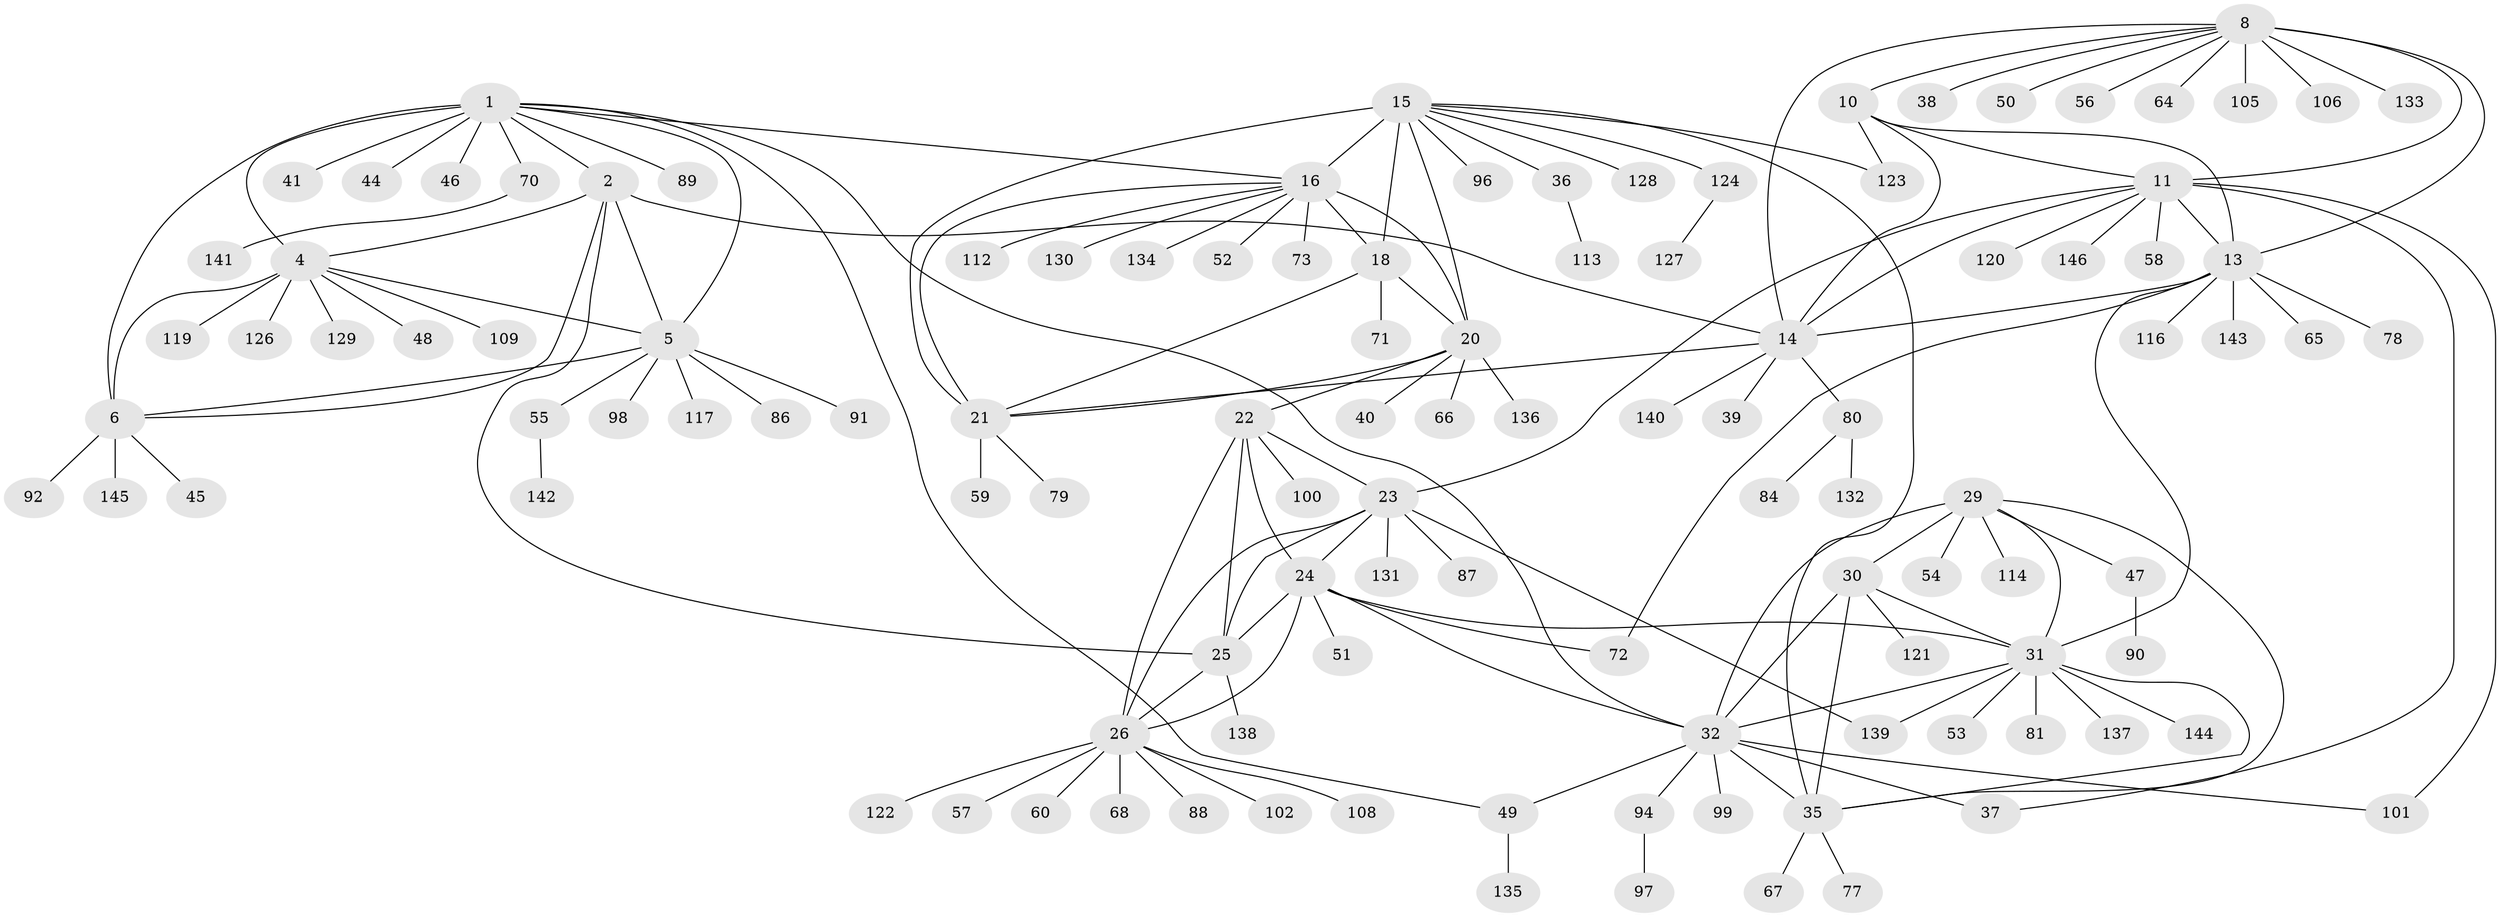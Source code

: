 // original degree distribution, {10: 0.0410958904109589, 9: 0.0547945205479452, 8: 0.03424657534246575, 11: 0.0273972602739726, 7: 0.03424657534246575, 13: 0.0136986301369863, 12: 0.00684931506849315, 14: 0.0136986301369863, 6: 0.0136986301369863, 2: 0.136986301369863, 1: 0.6027397260273972, 3: 0.02054794520547945}
// Generated by graph-tools (version 1.1) at 2025/11/02/27/25 16:11:29]
// undirected, 114 vertices, 156 edges
graph export_dot {
graph [start="1"]
  node [color=gray90,style=filled];
  1 [super="+3"];
  2 [super="+85"];
  4 [super="+7"];
  5 [super="+75"];
  6 [super="+63"];
  8 [super="+9"];
  10 [super="+43"];
  11 [super="+12"];
  13 [super="+82"];
  14 [super="+125"];
  15 [super="+17"];
  16 [super="+19"];
  18;
  20 [super="+93"];
  21;
  22 [super="+28"];
  23 [super="+103"];
  24 [super="+27"];
  25 [super="+74"];
  26 [super="+83"];
  29 [super="+33"];
  30 [super="+34"];
  31 [super="+76"];
  32 [super="+42"];
  35 [super="+104"];
  36 [super="+110"];
  37 [super="+118"];
  38;
  39;
  40;
  41 [super="+61"];
  44;
  45 [super="+95"];
  46;
  47;
  48;
  49 [super="+69"];
  50;
  51;
  52;
  53;
  54;
  55;
  56;
  57;
  58;
  59;
  60 [super="+62"];
  64;
  65 [super="+111"];
  66;
  67;
  68;
  70 [super="+115"];
  71;
  72;
  73;
  77;
  78;
  79;
  80;
  81;
  84;
  86;
  87;
  88;
  89;
  90;
  91;
  92;
  94 [super="+107"];
  96;
  97;
  98;
  99;
  100;
  101;
  102;
  105;
  106;
  108;
  109;
  112;
  113;
  114;
  116;
  117;
  119;
  120;
  121;
  122;
  123;
  124;
  126;
  127;
  128;
  129;
  130;
  131;
  132;
  133;
  134;
  135;
  136;
  137;
  138;
  139;
  140;
  141;
  142;
  143;
  144;
  145;
  146;
  1 -- 2 [weight=2];
  1 -- 4 [weight=4];
  1 -- 5 [weight=2];
  1 -- 6 [weight=2];
  1 -- 16;
  1 -- 32;
  1 -- 41;
  1 -- 49;
  1 -- 70;
  1 -- 44;
  1 -- 46;
  1 -- 89;
  2 -- 4 [weight=2];
  2 -- 5;
  2 -- 6;
  2 -- 14;
  2 -- 25;
  4 -- 5 [weight=2];
  4 -- 6 [weight=2];
  4 -- 109;
  4 -- 119;
  4 -- 129;
  4 -- 48;
  4 -- 126;
  5 -- 6;
  5 -- 55;
  5 -- 86;
  5 -- 98;
  5 -- 117;
  5 -- 91;
  6 -- 45;
  6 -- 92;
  6 -- 145;
  8 -- 10 [weight=2];
  8 -- 11 [weight=4];
  8 -- 13 [weight=2];
  8 -- 14 [weight=2];
  8 -- 64;
  8 -- 106;
  8 -- 133;
  8 -- 38;
  8 -- 105;
  8 -- 50;
  8 -- 56;
  10 -- 11 [weight=2];
  10 -- 13;
  10 -- 14;
  10 -- 123;
  11 -- 13 [weight=2];
  11 -- 14 [weight=2];
  11 -- 120;
  11 -- 101;
  11 -- 37;
  11 -- 146;
  11 -- 23;
  11 -- 58;
  13 -- 14;
  13 -- 31;
  13 -- 65;
  13 -- 72;
  13 -- 78;
  13 -- 116;
  13 -- 143;
  14 -- 21;
  14 -- 39;
  14 -- 80;
  14 -- 140;
  15 -- 16 [weight=4];
  15 -- 18 [weight=2];
  15 -- 20 [weight=2];
  15 -- 21 [weight=2];
  15 -- 36;
  15 -- 128;
  15 -- 96;
  15 -- 35;
  15 -- 123;
  15 -- 124;
  16 -- 18 [weight=2];
  16 -- 20 [weight=2];
  16 -- 21 [weight=2];
  16 -- 52;
  16 -- 134;
  16 -- 130;
  16 -- 73;
  16 -- 112;
  18 -- 20;
  18 -- 21;
  18 -- 71;
  20 -- 21;
  20 -- 22;
  20 -- 40;
  20 -- 66;
  20 -- 136;
  21 -- 59;
  21 -- 79;
  22 -- 23 [weight=2];
  22 -- 24 [weight=4];
  22 -- 25 [weight=2];
  22 -- 26 [weight=2];
  22 -- 100;
  23 -- 24 [weight=2];
  23 -- 25;
  23 -- 26;
  23 -- 87;
  23 -- 131;
  23 -- 139;
  24 -- 25 [weight=2];
  24 -- 26 [weight=2];
  24 -- 31;
  24 -- 51;
  24 -- 72;
  24 -- 32;
  25 -- 26;
  25 -- 138;
  26 -- 57;
  26 -- 60;
  26 -- 68;
  26 -- 88;
  26 -- 102;
  26 -- 108;
  26 -- 122;
  29 -- 30 [weight=4];
  29 -- 31 [weight=2];
  29 -- 32 [weight=2];
  29 -- 35 [weight=2];
  29 -- 54;
  29 -- 47;
  29 -- 114;
  30 -- 31 [weight=2];
  30 -- 32 [weight=2];
  30 -- 35 [weight=2];
  30 -- 121;
  31 -- 32;
  31 -- 35;
  31 -- 53;
  31 -- 81;
  31 -- 137;
  31 -- 139;
  31 -- 144;
  32 -- 35;
  32 -- 37;
  32 -- 94;
  32 -- 99;
  32 -- 101;
  32 -- 49;
  35 -- 67;
  35 -- 77;
  36 -- 113;
  47 -- 90;
  49 -- 135;
  55 -- 142;
  70 -- 141;
  80 -- 84;
  80 -- 132;
  94 -- 97;
  124 -- 127;
}
